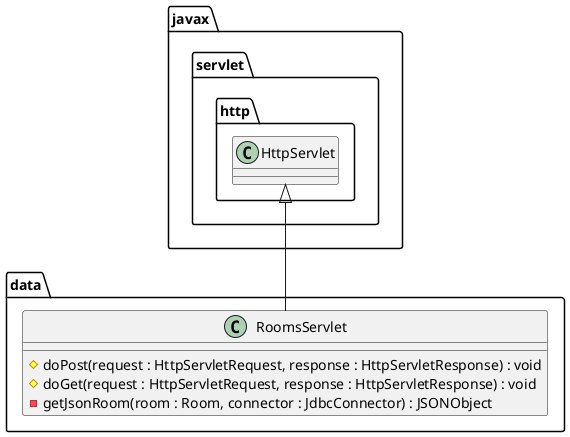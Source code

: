 @startuml

package javax.servlet.http {
    class HttpServlet {

    }
}

package data {
    class RoomsServlet {
        # doPost(request : HttpServletRequest, response : HttpServletResponse) : void
        # doGet(request : HttpServletRequest, response : HttpServletResponse) : void
        - getJsonRoom(room : Room, connector : JdbcConnector) : JSONObject
    }
    HttpServlet <|-- RoomsServlet
}

@enduml

